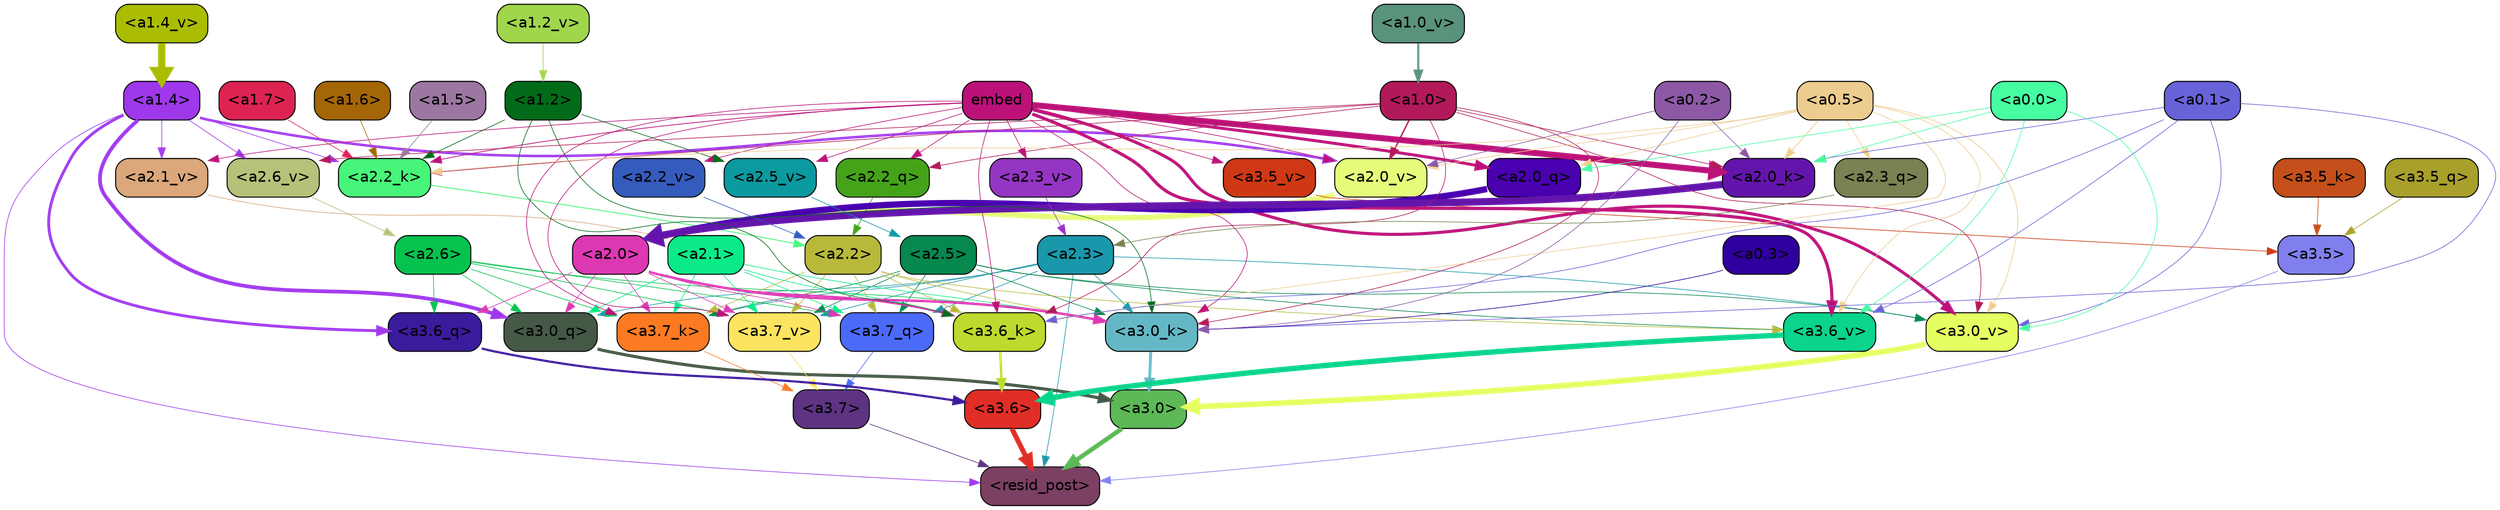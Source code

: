 strict digraph "" {
	graph [bgcolor=transparent,
		layout=dot,
		overlap=false,
		splines=true
	];
	"<a3.7>"	[color=black,
		fillcolor="#5d3382",
		fontname=Helvetica,
		shape=box,
		style="filled, rounded"];
	"<resid_post>"	[color=black,
		fillcolor="#7c4063",
		fontname=Helvetica,
		shape=box,
		style="filled, rounded"];
	"<a3.7>" -> "<resid_post>"	[color="#5d3382",
		penwidth=0.6];
	"<a3.6>"	[color=black,
		fillcolor="#e02e26",
		fontname=Helvetica,
		shape=box,
		style="filled, rounded"];
	"<a3.6>" -> "<resid_post>"	[color="#e02e26",
		penwidth=4.670643210411072];
	"<a3.5>"	[color=black,
		fillcolor="#817fee",
		fontname=Helvetica,
		shape=box,
		style="filled, rounded"];
	"<a3.5>" -> "<resid_post>"	[color="#817fee",
		penwidth=0.6];
	"<a3.0>"	[color=black,
		fillcolor="#5db856",
		fontname=Helvetica,
		shape=box,
		style="filled, rounded"];
	"<a3.0>" -> "<resid_post>"	[color="#5db856",
		penwidth=4.246885180473328];
	"<a2.3>"	[color=black,
		fillcolor="#1a98ab",
		fontname=Helvetica,
		shape=box,
		style="filled, rounded"];
	"<a2.3>" -> "<resid_post>"	[color="#1a98ab",
		penwidth=0.6];
	"<a3.7_q>"	[color=black,
		fillcolor="#4c6af8",
		fontname=Helvetica,
		shape=box,
		style="filled, rounded"];
	"<a2.3>" -> "<a3.7_q>"	[color="#1a98ab",
		penwidth=0.6];
	"<a3.0_q>"	[color=black,
		fillcolor="#455946",
		fontname=Helvetica,
		shape=box,
		style="filled, rounded"];
	"<a2.3>" -> "<a3.0_q>"	[color="#1a98ab",
		penwidth=0.6];
	"<a3.7_k>"	[color=black,
		fillcolor="#fd7a23",
		fontname=Helvetica,
		shape=box,
		style="filled, rounded"];
	"<a2.3>" -> "<a3.7_k>"	[color="#1a98ab",
		penwidth=0.6];
	"<a3.0_k>"	[color=black,
		fillcolor="#64b8c6",
		fontname=Helvetica,
		shape=box,
		style="filled, rounded"];
	"<a2.3>" -> "<a3.0_k>"	[color="#1a98ab",
		penwidth=0.6];
	"<a3.7_v>"	[color=black,
		fillcolor="#fce460",
		fontname=Helvetica,
		shape=box,
		style="filled, rounded"];
	"<a2.3>" -> "<a3.7_v>"	[color="#1a98ab",
		penwidth=0.6];
	"<a3.0_v>"	[color=black,
		fillcolor="#e5fe62",
		fontname=Helvetica,
		shape=box,
		style="filled, rounded"];
	"<a2.3>" -> "<a3.0_v>"	[color="#1a98ab",
		penwidth=0.6];
	"<a1.4>"	[color=black,
		fillcolor="#9f38eb",
		fontname=Helvetica,
		shape=box,
		style="filled, rounded"];
	"<a1.4>" -> "<resid_post>"	[color="#9f38eb",
		penwidth=0.6];
	"<a3.6_q>"	[color=black,
		fillcolor="#3a1b9c",
		fontname=Helvetica,
		shape=box,
		style="filled, rounded"];
	"<a1.4>" -> "<a3.6_q>"	[color="#9f38eb",
		penwidth=2.6487714648246765];
	"<a1.4>" -> "<a3.0_q>"	[color="#9f38eb",
		penwidth=3.477886103093624];
	"<a2.2_k>"	[color=black,
		fillcolor="#47f57a",
		fontname=Helvetica,
		shape=box,
		style="filled, rounded"];
	"<a1.4>" -> "<a2.2_k>"	[color="#9f38eb",
		penwidth=0.6];
	"<a2.6_v>"	[color=black,
		fillcolor="#b7c179",
		fontname=Helvetica,
		shape=box,
		style="filled, rounded"];
	"<a1.4>" -> "<a2.6_v>"	[color="#9f38eb",
		penwidth=0.6];
	"<a2.1_v>"	[color=black,
		fillcolor="#dba77b",
		fontname=Helvetica,
		shape=box,
		style="filled, rounded"];
	"<a1.4>" -> "<a2.1_v>"	[color="#9f38eb",
		penwidth=0.6];
	"<a2.0_v>"	[color=black,
		fillcolor="#e5fb7a",
		fontname=Helvetica,
		shape=box,
		style="filled, rounded"];
	"<a1.4>" -> "<a2.0_v>"	[color="#9f38eb",
		penwidth=2.3358620405197144];
	"<a3.7_q>" -> "<a3.7>"	[color="#4c6af8",
		penwidth=0.6];
	"<a3.6_q>" -> "<a3.6>"	[color="#3a1b9c",
		penwidth=2.03758105635643];
	"<a3.5_q>"	[color=black,
		fillcolor="#a9a02b",
		fontname=Helvetica,
		shape=box,
		style="filled, rounded"];
	"<a3.5_q>" -> "<a3.5>"	[color="#a9a02b",
		penwidth=0.6];
	"<a3.0_q>" -> "<a3.0>"	[color="#455946",
		penwidth=2.8638100624084473];
	"<a3.7_k>" -> "<a3.7>"	[color="#fd7a23",
		penwidth=0.6];
	"<a3.6_k>"	[color=black,
		fillcolor="#bdda2e",
		fontname=Helvetica,
		shape=box,
		style="filled, rounded"];
	"<a3.6_k>" -> "<a3.6>"	[color="#bdda2e",
		penwidth=2.174198240041733];
	"<a3.5_k>"	[color=black,
		fillcolor="#c54f1b",
		fontname=Helvetica,
		shape=box,
		style="filled, rounded"];
	"<a3.5_k>" -> "<a3.5>"	[color="#c54f1b",
		penwidth=0.6];
	"<a3.0_k>" -> "<a3.0>"	[color="#64b8c6",
		penwidth=2.6274144649505615];
	"<a3.7_v>" -> "<a3.7>"	[color="#fce460",
		penwidth=0.6];
	"<a3.6_v>"	[color=black,
		fillcolor="#0bd48c",
		fontname=Helvetica,
		shape=box,
		style="filled, rounded"];
	"<a3.6_v>" -> "<a3.6>"	[color="#0bd48c",
		penwidth=5.002329230308533];
	"<a3.5_v>"	[color=black,
		fillcolor="#cf3815",
		fontname=Helvetica,
		shape=box,
		style="filled, rounded"];
	"<a3.5_v>" -> "<a3.5>"	[color="#cf3815",
		penwidth=0.6];
	"<a3.0_v>" -> "<a3.0>"	[color="#e5fe62",
		penwidth=5.188832879066467];
	"<a2.6>"	[color=black,
		fillcolor="#06c24e",
		fontname=Helvetica,
		shape=box,
		style="filled, rounded"];
	"<a2.6>" -> "<a3.7_q>"	[color="#06c24e",
		penwidth=0.6];
	"<a2.6>" -> "<a3.6_q>"	[color="#06c24e",
		penwidth=0.6];
	"<a2.6>" -> "<a3.0_q>"	[color="#06c24e",
		penwidth=0.6];
	"<a2.6>" -> "<a3.7_k>"	[color="#06c24e",
		penwidth=0.6];
	"<a2.6>" -> "<a3.0_k>"	[color="#06c24e",
		penwidth=0.6];
	"<a2.6>" -> "<a3.7_v>"	[color="#06c24e",
		penwidth=0.6];
	"<a2.5>"	[color=black,
		fillcolor="#06884e",
		fontname=Helvetica,
		shape=box,
		style="filled, rounded"];
	"<a2.5>" -> "<a3.7_q>"	[color="#06884e",
		penwidth=0.6];
	"<a2.5>" -> "<a3.7_k>"	[color="#06884e",
		penwidth=0.6];
	"<a2.5>" -> "<a3.0_k>"	[color="#06884e",
		penwidth=0.6];
	"<a2.5>" -> "<a3.7_v>"	[color="#06884e",
		penwidth=0.6];
	"<a2.5>" -> "<a3.6_v>"	[color="#06884e",
		penwidth=0.6];
	"<a2.5>" -> "<a3.0_v>"	[color="#06884e",
		penwidth=0.6];
	"<a2.2>"	[color=black,
		fillcolor="#b8b93b",
		fontname=Helvetica,
		shape=box,
		style="filled, rounded"];
	"<a2.2>" -> "<a3.7_q>"	[color="#b8b93b",
		penwidth=0.6];
	"<a2.2>" -> "<a3.7_k>"	[color="#b8b93b",
		penwidth=0.6];
	"<a2.2>" -> "<a3.6_k>"	[color="#b8b93b",
		penwidth=0.6];
	"<a2.2>" -> "<a3.0_k>"	[color="#b8b93b",
		penwidth=0.6];
	"<a2.2>" -> "<a3.7_v>"	[color="#b8b93b",
		penwidth=0.6];
	"<a2.2>" -> "<a3.6_v>"	[color="#b8b93b",
		penwidth=0.6];
	"<a2.1>"	[color=black,
		fillcolor="#0aeb88",
		fontname=Helvetica,
		shape=box,
		style="filled, rounded"];
	"<a2.1>" -> "<a3.7_q>"	[color="#0aeb88",
		penwidth=0.6];
	"<a2.1>" -> "<a3.0_q>"	[color="#0aeb88",
		penwidth=0.6];
	"<a2.1>" -> "<a3.7_k>"	[color="#0aeb88",
		penwidth=0.6];
	"<a2.1>" -> "<a3.6_k>"	[color="#0aeb88",
		penwidth=0.6];
	"<a2.1>" -> "<a3.0_k>"	[color="#0aeb88",
		penwidth=0.6];
	"<a2.1>" -> "<a3.7_v>"	[color="#0aeb88",
		penwidth=0.6];
	"<a2.0>"	[color=black,
		fillcolor="#dc38b2",
		fontname=Helvetica,
		shape=box,
		style="filled, rounded"];
	"<a2.0>" -> "<a3.7_q>"	[color="#dc38b2",
		penwidth=0.6];
	"<a2.0>" -> "<a3.6_q>"	[color="#dc38b2",
		penwidth=0.6];
	"<a2.0>" -> "<a3.0_q>"	[color="#dc38b2",
		penwidth=0.6];
	"<a2.0>" -> "<a3.7_k>"	[color="#dc38b2",
		penwidth=0.6];
	"<a2.0>" -> "<a3.6_k>"	[color="#dc38b2",
		penwidth=1.5417278409004211];
	"<a2.0>" -> "<a3.0_k>"	[color="#dc38b2",
		penwidth=2.23091459274292];
	"<a2.0>" -> "<a3.7_v>"	[color="#dc38b2",
		penwidth=0.6];
	embed	[color=black,
		fillcolor="#bc1178",
		fontname=Helvetica,
		shape=box,
		style="filled, rounded"];
	embed -> "<a3.7_k>"	[color="#bc1178",
		penwidth=0.6];
	embed -> "<a3.6_k>"	[color="#bc1178",
		penwidth=0.6];
	embed -> "<a3.0_k>"	[color="#bc1178",
		penwidth=0.6];
	embed -> "<a3.7_v>"	[color="#bc1178",
		penwidth=0.6];
	embed -> "<a3.6_v>"	[color="#bc1178",
		penwidth=2.9511587619781494];
	embed -> "<a3.5_v>"	[color="#bc1178",
		penwidth=0.6];
	embed -> "<a3.0_v>"	[color="#bc1178",
		penwidth=2.8577730655670166];
	"<a2.2_q>"	[color=black,
		fillcolor="#45a31a",
		fontname=Helvetica,
		shape=box,
		style="filled, rounded"];
	embed -> "<a2.2_q>"	[color="#bc1178",
		penwidth=0.6];
	"<a2.0_q>"	[color=black,
		fillcolor="#4900af",
		fontname=Helvetica,
		shape=box,
		style="filled, rounded"];
	embed -> "<a2.0_q>"	[color="#bc1178",
		penwidth=2.7340729534626007];
	embed -> "<a2.2_k>"	[color="#bc1178",
		penwidth=0.69573974609375];
	"<a2.0_k>"	[color=black,
		fillcolor="#6315ab",
		fontname=Helvetica,
		shape=box,
		style="filled, rounded"];
	embed -> "<a2.0_k>"	[color="#bc1178",
		penwidth=5.629883050918579];
	"<a2.5_v>"	[color=black,
		fillcolor="#0b9a9f",
		fontname=Helvetica,
		shape=box,
		style="filled, rounded"];
	embed -> "<a2.5_v>"	[color="#bc1178",
		penwidth=0.6];
	"<a2.3_v>"	[color=black,
		fillcolor="#9535c3",
		fontname=Helvetica,
		shape=box,
		style="filled, rounded"];
	embed -> "<a2.3_v>"	[color="#bc1178",
		penwidth=0.6];
	"<a2.2_v>"	[color=black,
		fillcolor="#355bbc",
		fontname=Helvetica,
		shape=box,
		style="filled, rounded"];
	embed -> "<a2.2_v>"	[color="#bc1178",
		penwidth=0.6];
	embed -> "<a2.1_v>"	[color="#bc1178",
		penwidth=0.6];
	embed -> "<a2.0_v>"	[color="#bc1178",
		penwidth=0.6];
	"<a1.2>"	[color=black,
		fillcolor="#026b19",
		fontname=Helvetica,
		shape=box,
		style="filled, rounded"];
	"<a1.2>" -> "<a3.6_k>"	[color="#026b19",
		penwidth=0.6];
	"<a1.2>" -> "<a3.0_k>"	[color="#026b19",
		penwidth=0.6];
	"<a1.2>" -> "<a2.2_k>"	[color="#026b19",
		penwidth=0.6];
	"<a1.2>" -> "<a2.5_v>"	[color="#026b19",
		penwidth=0.6];
	"<a1.0>"	[color=black,
		fillcolor="#b21958",
		fontname=Helvetica,
		shape=box,
		style="filled, rounded"];
	"<a1.0>" -> "<a3.6_k>"	[color="#b21958",
		penwidth=0.6];
	"<a1.0>" -> "<a3.0_k>"	[color="#b21958",
		penwidth=0.6];
	"<a1.0>" -> "<a3.0_v>"	[color="#b21958",
		penwidth=0.6];
	"<a1.0>" -> "<a2.2_q>"	[color="#b21958",
		penwidth=0.6];
	"<a1.0>" -> "<a2.2_k>"	[color="#b21958",
		penwidth=0.6];
	"<a1.0>" -> "<a2.0_k>"	[color="#b21958",
		penwidth=0.6];
	"<a1.0>" -> "<a2.6_v>"	[color="#b21958",
		penwidth=0.6];
	"<a1.0>" -> "<a2.0_v>"	[color="#b21958",
		penwidth=1.3103609085083008];
	"<a0.5>"	[color=black,
		fillcolor="#edcc8f",
		fontname=Helvetica,
		shape=box,
		style="filled, rounded"];
	"<a0.5>" -> "<a3.6_k>"	[color="#edcc8f",
		penwidth=0.6];
	"<a0.5>" -> "<a3.6_v>"	[color="#edcc8f",
		penwidth=0.6];
	"<a0.5>" -> "<a3.0_v>"	[color="#edcc8f",
		penwidth=0.6446345448493958];
	"<a2.3_q>"	[color=black,
		fillcolor="#788252",
		fontname=Helvetica,
		shape=box,
		style="filled, rounded"];
	"<a0.5>" -> "<a2.3_q>"	[color="#edcc8f",
		penwidth=0.6];
	"<a0.5>" -> "<a2.0_q>"	[color="#edcc8f",
		penwidth=0.6];
	"<a0.5>" -> "<a2.2_k>"	[color="#edcc8f",
		penwidth=0.6];
	"<a0.5>" -> "<a2.0_k>"	[color="#edcc8f",
		penwidth=0.7065601348876953];
	"<a0.5>" -> "<a2.0_v>"	[color="#edcc8f",
		penwidth=0.6];
	"<a0.1>"	[color=black,
		fillcolor="#6863d8",
		fontname=Helvetica,
		shape=box,
		style="filled, rounded"];
	"<a0.1>" -> "<a3.6_k>"	[color="#6863d8",
		penwidth=0.6];
	"<a0.1>" -> "<a3.0_k>"	[color="#6863d8",
		penwidth=0.6];
	"<a0.1>" -> "<a3.6_v>"	[color="#6863d8",
		penwidth=0.6];
	"<a0.1>" -> "<a3.0_v>"	[color="#6863d8",
		penwidth=0.6];
	"<a0.1>" -> "<a2.0_k>"	[color="#6863d8",
		penwidth=0.6];
	"<a0.3>"	[color=black,
		fillcolor="#30009f",
		fontname=Helvetica,
		shape=box,
		style="filled, rounded"];
	"<a0.3>" -> "<a3.0_k>"	[color="#30009f",
		penwidth=0.6];
	"<a0.2>"	[color=black,
		fillcolor="#8d59a7",
		fontname=Helvetica,
		shape=box,
		style="filled, rounded"];
	"<a0.2>" -> "<a3.0_k>"	[color="#8d59a7",
		penwidth=0.6];
	"<a0.2>" -> "<a2.0_k>"	[color="#8d59a7",
		penwidth=0.6];
	"<a0.2>" -> "<a2.0_v>"	[color="#8d59a7",
		penwidth=0.6];
	"<a0.0>"	[color=black,
		fillcolor="#47fda1",
		fontname=Helvetica,
		shape=box,
		style="filled, rounded"];
	"<a0.0>" -> "<a3.6_v>"	[color="#47fda1",
		penwidth=0.6];
	"<a0.0>" -> "<a3.0_v>"	[color="#47fda1",
		penwidth=0.6];
	"<a0.0>" -> "<a2.0_q>"	[color="#47fda1",
		penwidth=0.6];
	"<a0.0>" -> "<a2.0_k>"	[color="#47fda1",
		penwidth=0.6];
	"<a2.3_q>" -> "<a2.3>"	[color="#788252",
		penwidth=0.6];
	"<a2.2_q>" -> "<a2.2>"	[color="#45a31a",
		penwidth=0.6407594680786133];
	"<a2.0_q>" -> "<a2.0>"	[color="#4900af",
		penwidth=5.885338068008423];
	"<a2.2_k>" -> "<a2.2>"	[color="#47f57a",
		penwidth=0.7811911106109619];
	"<a2.0_k>" -> "<a2.0>"	[color="#6315ab",
		penwidth=6.657835483551025];
	"<a2.6_v>" -> "<a2.6>"	[color="#b7c179",
		penwidth=0.6];
	"<a2.5_v>" -> "<a2.5>"	[color="#0b9a9f",
		penwidth=0.6];
	"<a2.3_v>" -> "<a2.3>"	[color="#9535c3",
		penwidth=0.6];
	"<a2.2_v>" -> "<a2.2>"	[color="#355bbc",
		penwidth=0.6];
	"<a2.1_v>" -> "<a2.1>"	[color="#dba77b",
		penwidth=0.6];
	"<a2.0_v>" -> "<a2.0>"	[color="#e5fb7a",
		penwidth=5.070239782333374];
	"<a1.7>"	[color=black,
		fillcolor="#dd2352",
		fontname=Helvetica,
		shape=box,
		style="filled, rounded"];
	"<a1.7>" -> "<a2.2_k>"	[color="#dd2352",
		penwidth=0.6];
	"<a1.6>"	[color=black,
		fillcolor="#a46606",
		fontname=Helvetica,
		shape=box,
		style="filled, rounded"];
	"<a1.6>" -> "<a2.2_k>"	[color="#a46606",
		penwidth=0.6];
	"<a1.5>"	[color=black,
		fillcolor="#9c77a2",
		fontname=Helvetica,
		shape=box,
		style="filled, rounded"];
	"<a1.5>" -> "<a2.2_k>"	[color="#9c77a2",
		penwidth=0.6];
	"<a1.4_v>"	[color=black,
		fillcolor="#aabd02",
		fontname=Helvetica,
		shape=box,
		style="filled, rounded"];
	"<a1.4_v>" -> "<a1.4>"	[color="#aabd02",
		penwidth=6.8020641803741455];
	"<a1.2_v>"	[color=black,
		fillcolor="#a0d64c",
		fontname=Helvetica,
		shape=box,
		style="filled, rounded"];
	"<a1.2_v>" -> "<a1.2>"	[color="#a0d64c",
		penwidth=0.6];
	"<a1.0_v>"	[color=black,
		fillcolor="#59937b",
		fontname=Helvetica,
		shape=box,
		style="filled, rounded"];
	"<a1.0_v>" -> "<a1.0>"	[color="#59937b",
		penwidth=1.9194684028625488];
}
